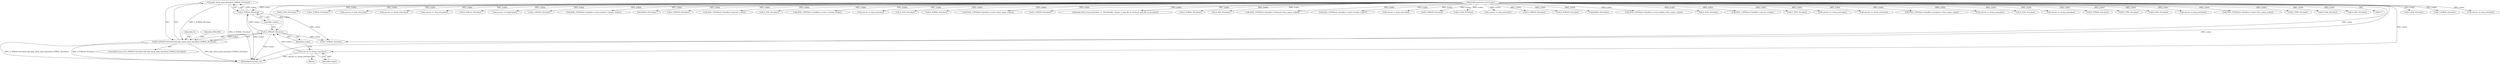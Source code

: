 digraph "0_php_124fb22a13fafa3648e4e15b4f207c7096d8155e@API" {
"1001754" [label="(Call,php_check_open_basedir(Z_STRVAL_P(zvalue)))"];
"1001755" [label="(Call,Z_STRVAL_P(zvalue))"];
"1001752" [label="(Call,Z_STRLEN_P(zvalue))"];
"1001748" [label="(Call,convert_to_string_ex(zvalue))"];
"1000120" [label="(MethodParameterIn,zval *zvalue)"];
"1001751" [label="(Call,Z_STRLEN_P(zvalue) && php_check_open_basedir(Z_STRVAL_P(zvalue)))"];
"1001748" [label="(Call,convert_to_string_ex(zvalue))"];
"1001764" [label="(Call,Z_STRVAL_P(zvalue))"];
"1000982" [label="(Call,Z_LVAL_P(zvalue))"];
"1000322" [label="(Call,Z_STRVAL_P(zvalue))"];
"1001752" [label="(Call,Z_STRLEN_P(zvalue))"];
"1001754" [label="(Call,php_check_open_basedir(Z_STRVAL_P(zvalue)))"];
"1001756" [label="(Identifier,zvalue)"];
"1001753" [label="(Identifier,zvalue)"];
"1000230" [label="(Call,convert_to_long_ex(zvalue))"];
"1000277" [label="(Call,Z_LVAL_P(zvalue))"];
"1000354" [label="(Call,Z_STRVAL_P(zvalue))"];
"1000970" [label="(Call,convert_to_long_ex(zvalue))"];
"1000373" [label="(Call,convert_to_string_ex(zvalue))"];
"1001762" [label="(Identifier,ch)"];
"1001747" [label="(Block,)"];
"1000270" [label="(Call,convert_to_long_ex(zvalue))"];
"1000335" [label="(Call,Z_ISNULL_P(zvalue))"];
"1000130" [label="(Call,convert_to_long(zvalue))"];
"1000380" [label="(Call,Z_STRLEN_P(zvalue))"];
"1001749" [label="(Identifier,zvalue)"];
"1000659" [label="(Call,ZVAL_COPY(&ch->handlers->write_header->stream, zvalue))"];
"1000868" [label="(Call,HASH_OF(zvalue))"];
"1000324" [label="(Call,Z_STRLEN_P(zvalue))"];
"1001710" [label="(Call,ZVAL_COPY(&ch->handlers->passwd, zvalue))"];
"1000266" [label="(Call,Z_LVAL_P(zvalue))"];
"1000543" [label="(Call,ZVAL_COPY(&ch->handlers->write->stream, zvalue))"];
"1001673" [label="(Call,convert_to_long_ex(zvalue))"];
"1001684" [label="(Call,Z_LVAL_P(zvalue))"];
"1000378" [label="(Call,Z_STRVAL_P(zvalue))"];
"1001651" [label="(Call,ZVAL_COPY(&ch->handlers->write->func_name, zvalue))"];
"1000356" [label="(Call,Z_STRLEN_P(zvalue))"];
"1000404" [label="(Call,zend_fetch_resource(zvalue, -1, \"File-Handle\", &type, 1, php_file_le_stream(), php_file_le_pstream()))"];
"1001458" [label="(Call,Z_STRVAL_P(zvalue))"];
"1000758" [label="(Call,Z_RES_P(zvalue))"];
"1001893" [label="(Call,ZVAL_COPY(&ch->handlers->fnmatch->func_name, zvalue))"];
"1001751" [label="(Call,Z_STRLEN_P(zvalue) && php_check_open_basedir(Z_STRVAL_P(zvalue)))"];
"1000760" [label="(Call,ZVAL_COPY(&ch->handlers->read->stream, zvalue))"];
"1001750" [label="(ControlStructure,if (Z_STRLEN_P(zvalue) && php_check_open_basedir(Z_STRVAL_P(zvalue))))"];
"1001594" [label="(Call,convert_to_long_ex(zvalue))"];
"1000369" [label="(Call,Z_STRLEN_P(zvalue))"];
"1000249" [label="(Call,Z_LVAL_P(zvalue))"];
"1000120" [label="(MethodParameterIn,zval *zvalue)"];
"1001688" [label="(Call,convert_to_long_ex(zvalue))"];
"1001766" [label="(Call,Z_STRLEN_P(zvalue))"];
"1001927" [label="(MethodReturn,static int)"];
"1001449" [label="(Call,Z_STRLEN_P(zvalue))"];
"1001078" [label="(Call,HASH_OF(zvalue))"];
"1001755" [label="(Call,Z_STRVAL_P(zvalue))"];
"1001032" [label="(Call,ZVAL_COPY(&ch->handlers->write_header->func_name, zvalue))"];
"1000999" [label="(Call,Z_LVAL_P(zvalue))"];
"1000824" [label="(Call,ZVAL_COPY(&ch->handlers->std_err, zvalue))"];
"1000398" [label="(Call,Z_TYPE_P(zvalue))"];
"1000361" [label="(Call,convert_to_string_ex(zvalue))"];
"1001440" [label="(Call,convert_to_string_ex(zvalue))"];
"1001523" [label="(Call,ZVAL_COPY(&ch->handlers->progress->func_name, zvalue))"];
"1000348" [label="(Call,convert_to_string_ex(zvalue))"];
"1001597" [label="(Call,Z_LVAL_P(zvalue))"];
"1000316" [label="(Call,convert_to_string_ex(zvalue))"];
"1000367" [label="(Call,Z_STRVAL_P(zvalue))"];
"1001060" [label="(Call,Z_TYPE_P(zvalue))"];
"1001774" [label="(Call,Z_LVAL_P(zvalue))"];
"1001770" [label="(Call,convert_to_long_ex(zvalue))"];
"1001573" [label="(Call,ZVAL_COPY(&ch->handlers->read->func_name, zvalue))"];
"1001759" [label="(Identifier,FAILURE)"];
"1001056" [label="(Call,Z_TYPE_P(zvalue))"];
"1000134" [label="(Call,Z_LVAL_P(zvalue))"];
"1001698" [label="(Call,Z_LVAL_P(zvalue))"];
"1001754" -> "1001751"  [label="AST: "];
"1001754" -> "1001755"  [label="CFG: "];
"1001755" -> "1001754"  [label="AST: "];
"1001751" -> "1001754"  [label="CFG: "];
"1001754" -> "1001927"  [label="DDG: Z_STRVAL_P(zvalue)"];
"1001754" -> "1001751"  [label="DDG: Z_STRVAL_P(zvalue)"];
"1001755" -> "1001754"  [label="DDG: zvalue"];
"1001755" -> "1001756"  [label="CFG: "];
"1001756" -> "1001755"  [label="AST: "];
"1001755" -> "1001927"  [label="DDG: zvalue"];
"1001752" -> "1001755"  [label="DDG: zvalue"];
"1000120" -> "1001755"  [label="DDG: zvalue"];
"1001755" -> "1001764"  [label="DDG: zvalue"];
"1001752" -> "1001751"  [label="AST: "];
"1001752" -> "1001753"  [label="CFG: "];
"1001753" -> "1001752"  [label="AST: "];
"1001756" -> "1001752"  [label="CFG: "];
"1001751" -> "1001752"  [label="CFG: "];
"1001752" -> "1001927"  [label="DDG: zvalue"];
"1001752" -> "1001751"  [label="DDG: zvalue"];
"1001748" -> "1001752"  [label="DDG: zvalue"];
"1000120" -> "1001752"  [label="DDG: zvalue"];
"1001752" -> "1001764"  [label="DDG: zvalue"];
"1001748" -> "1001747"  [label="AST: "];
"1001748" -> "1001749"  [label="CFG: "];
"1001749" -> "1001748"  [label="AST: "];
"1001753" -> "1001748"  [label="CFG: "];
"1001748" -> "1001927"  [label="DDG: convert_to_string_ex(zvalue)"];
"1000120" -> "1001748"  [label="DDG: zvalue"];
"1000120" -> "1000117"  [label="AST: "];
"1000120" -> "1001927"  [label="DDG: zvalue"];
"1000120" -> "1000130"  [label="DDG: zvalue"];
"1000120" -> "1000134"  [label="DDG: zvalue"];
"1000120" -> "1000230"  [label="DDG: zvalue"];
"1000120" -> "1000249"  [label="DDG: zvalue"];
"1000120" -> "1000266"  [label="DDG: zvalue"];
"1000120" -> "1000270"  [label="DDG: zvalue"];
"1000120" -> "1000277"  [label="DDG: zvalue"];
"1000120" -> "1000316"  [label="DDG: zvalue"];
"1000120" -> "1000322"  [label="DDG: zvalue"];
"1000120" -> "1000324"  [label="DDG: zvalue"];
"1000120" -> "1000335"  [label="DDG: zvalue"];
"1000120" -> "1000348"  [label="DDG: zvalue"];
"1000120" -> "1000354"  [label="DDG: zvalue"];
"1000120" -> "1000356"  [label="DDG: zvalue"];
"1000120" -> "1000361"  [label="DDG: zvalue"];
"1000120" -> "1000367"  [label="DDG: zvalue"];
"1000120" -> "1000369"  [label="DDG: zvalue"];
"1000120" -> "1000373"  [label="DDG: zvalue"];
"1000120" -> "1000378"  [label="DDG: zvalue"];
"1000120" -> "1000380"  [label="DDG: zvalue"];
"1000120" -> "1000398"  [label="DDG: zvalue"];
"1000120" -> "1000404"  [label="DDG: zvalue"];
"1000120" -> "1000543"  [label="DDG: zvalue"];
"1000120" -> "1000659"  [label="DDG: zvalue"];
"1000120" -> "1000758"  [label="DDG: zvalue"];
"1000120" -> "1000760"  [label="DDG: zvalue"];
"1000120" -> "1000824"  [label="DDG: zvalue"];
"1000120" -> "1000868"  [label="DDG: zvalue"];
"1000120" -> "1000970"  [label="DDG: zvalue"];
"1000120" -> "1000982"  [label="DDG: zvalue"];
"1000120" -> "1000999"  [label="DDG: zvalue"];
"1000120" -> "1001032"  [label="DDG: zvalue"];
"1000120" -> "1001056"  [label="DDG: zvalue"];
"1000120" -> "1001060"  [label="DDG: zvalue"];
"1000120" -> "1001078"  [label="DDG: zvalue"];
"1000120" -> "1001440"  [label="DDG: zvalue"];
"1000120" -> "1001449"  [label="DDG: zvalue"];
"1000120" -> "1001458"  [label="DDG: zvalue"];
"1000120" -> "1001523"  [label="DDG: zvalue"];
"1000120" -> "1001573"  [label="DDG: zvalue"];
"1000120" -> "1001594"  [label="DDG: zvalue"];
"1000120" -> "1001597"  [label="DDG: zvalue"];
"1000120" -> "1001651"  [label="DDG: zvalue"];
"1000120" -> "1001673"  [label="DDG: zvalue"];
"1000120" -> "1001684"  [label="DDG: zvalue"];
"1000120" -> "1001688"  [label="DDG: zvalue"];
"1000120" -> "1001698"  [label="DDG: zvalue"];
"1000120" -> "1001710"  [label="DDG: zvalue"];
"1000120" -> "1001764"  [label="DDG: zvalue"];
"1000120" -> "1001766"  [label="DDG: zvalue"];
"1000120" -> "1001770"  [label="DDG: zvalue"];
"1000120" -> "1001774"  [label="DDG: zvalue"];
"1000120" -> "1001893"  [label="DDG: zvalue"];
"1001751" -> "1001750"  [label="AST: "];
"1001759" -> "1001751"  [label="CFG: "];
"1001762" -> "1001751"  [label="CFG: "];
"1001751" -> "1001927"  [label="DDG: Z_STRLEN_P(zvalue) && php_check_open_basedir(Z_STRVAL_P(zvalue))"];
"1001751" -> "1001927"  [label="DDG: Z_STRLEN_P(zvalue)"];
"1001751" -> "1001927"  [label="DDG: php_check_open_basedir(Z_STRVAL_P(zvalue))"];
}
